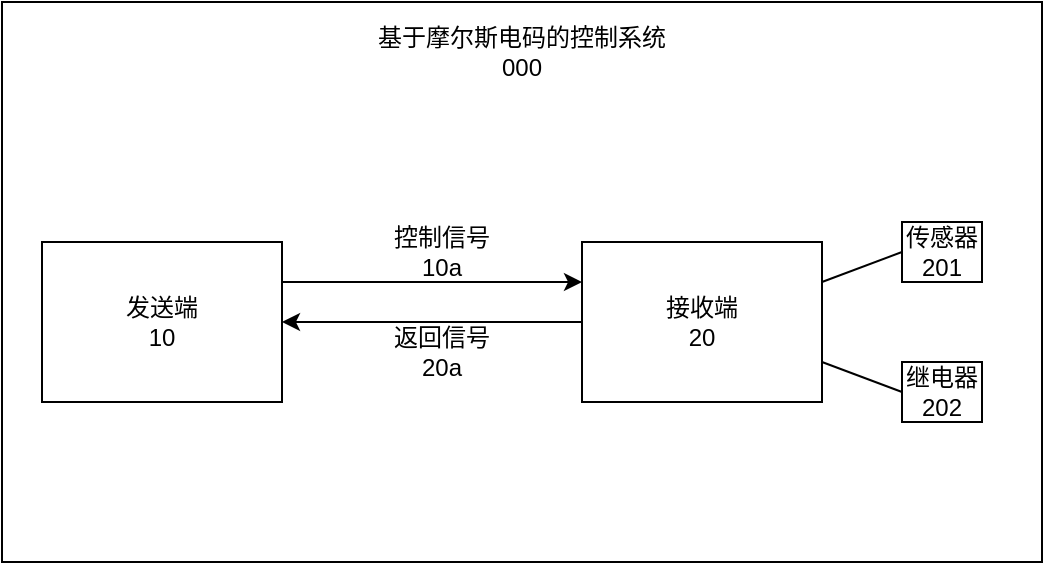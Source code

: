 <mxfile version="17.1.2" type="github">
  <diagram id="rI4DRmW3Dproxab-LJKH" name="Page-1">
    <mxGraphModel dx="1038" dy="539" grid="1" gridSize="10" guides="1" tooltips="1" connect="1" arrows="1" fold="1" page="1" pageScale="1" pageWidth="827" pageHeight="1169" math="0" shadow="0">
      <root>
        <mxCell id="0" />
        <mxCell id="1" parent="0" />
        <mxCell id="OUP4B7GiUFA9sdUwkmHF-5" value="" style="rounded=0;whiteSpace=wrap;html=1;" vertex="1" parent="1">
          <mxGeometry x="120" y="160" width="520" height="280" as="geometry" />
        </mxCell>
        <mxCell id="OUP4B7GiUFA9sdUwkmHF-6" value="基于摩尔斯电码的控制系统&lt;br&gt;000" style="text;html=1;strokeColor=none;fillColor=none;align=center;verticalAlign=middle;whiteSpace=wrap;rounded=0;" vertex="1" parent="1">
          <mxGeometry x="290" y="170" width="180" height="30" as="geometry" />
        </mxCell>
        <mxCell id="OUP4B7GiUFA9sdUwkmHF-7" style="edgeStyle=orthogonalEdgeStyle;rounded=0;orthogonalLoop=1;jettySize=auto;html=1;exitX=1;exitY=0.25;exitDx=0;exitDy=0;entryX=0;entryY=0.25;entryDx=0;entryDy=0;" edge="1" parent="1" source="OUP4B7GiUFA9sdUwkmHF-1" target="OUP4B7GiUFA9sdUwkmHF-2">
          <mxGeometry relative="1" as="geometry" />
        </mxCell>
        <mxCell id="OUP4B7GiUFA9sdUwkmHF-1" value="发送端&lt;br&gt;10" style="rounded=0;whiteSpace=wrap;html=1;" vertex="1" parent="1">
          <mxGeometry x="140" y="280" width="120" height="80" as="geometry" />
        </mxCell>
        <mxCell id="OUP4B7GiUFA9sdUwkmHF-9" style="edgeStyle=orthogonalEdgeStyle;rounded=0;orthogonalLoop=1;jettySize=auto;html=1;exitX=0;exitY=0.5;exitDx=0;exitDy=0;entryX=1;entryY=0.5;entryDx=0;entryDy=0;" edge="1" parent="1" source="OUP4B7GiUFA9sdUwkmHF-2" target="OUP4B7GiUFA9sdUwkmHF-1">
          <mxGeometry relative="1" as="geometry" />
        </mxCell>
        <mxCell id="OUP4B7GiUFA9sdUwkmHF-2" value="接收端&lt;br&gt;20" style="rounded=0;whiteSpace=wrap;html=1;" vertex="1" parent="1">
          <mxGeometry x="410" y="280" width="120" height="80" as="geometry" />
        </mxCell>
        <mxCell id="OUP4B7GiUFA9sdUwkmHF-3" value="传感器&lt;br&gt;201" style="rounded=0;whiteSpace=wrap;html=1;" vertex="1" parent="1">
          <mxGeometry x="570" y="270" width="40" height="30" as="geometry" />
        </mxCell>
        <mxCell id="OUP4B7GiUFA9sdUwkmHF-4" value="继电器&lt;br&gt;202" style="rounded=0;whiteSpace=wrap;html=1;" vertex="1" parent="1">
          <mxGeometry x="570" y="340" width="40" height="30" as="geometry" />
        </mxCell>
        <mxCell id="OUP4B7GiUFA9sdUwkmHF-8" value="控制信号10a" style="text;html=1;strokeColor=none;fillColor=none;align=center;verticalAlign=middle;whiteSpace=wrap;rounded=0;" vertex="1" parent="1">
          <mxGeometry x="310" y="270" width="60" height="30" as="geometry" />
        </mxCell>
        <mxCell id="OUP4B7GiUFA9sdUwkmHF-10" value="返回信号20a" style="text;html=1;strokeColor=none;fillColor=none;align=center;verticalAlign=middle;whiteSpace=wrap;rounded=0;" vertex="1" parent="1">
          <mxGeometry x="310" y="320" width="60" height="30" as="geometry" />
        </mxCell>
        <mxCell id="OUP4B7GiUFA9sdUwkmHF-11" value="" style="endArrow=none;html=1;rounded=0;entryX=0;entryY=0.5;entryDx=0;entryDy=0;exitX=1;exitY=0.25;exitDx=0;exitDy=0;" edge="1" parent="1" source="OUP4B7GiUFA9sdUwkmHF-2" target="OUP4B7GiUFA9sdUwkmHF-3">
          <mxGeometry width="50" height="50" relative="1" as="geometry">
            <mxPoint x="390" y="260" as="sourcePoint" />
            <mxPoint x="440" y="210" as="targetPoint" />
          </mxGeometry>
        </mxCell>
        <mxCell id="OUP4B7GiUFA9sdUwkmHF-13" value="" style="endArrow=none;html=1;rounded=0;entryX=0;entryY=0.5;entryDx=0;entryDy=0;exitX=1;exitY=0.75;exitDx=0;exitDy=0;" edge="1" parent="1" source="OUP4B7GiUFA9sdUwkmHF-2" target="OUP4B7GiUFA9sdUwkmHF-4">
          <mxGeometry width="50" height="50" relative="1" as="geometry">
            <mxPoint x="390" y="260" as="sourcePoint" />
            <mxPoint x="440" y="210" as="targetPoint" />
          </mxGeometry>
        </mxCell>
      </root>
    </mxGraphModel>
  </diagram>
</mxfile>
